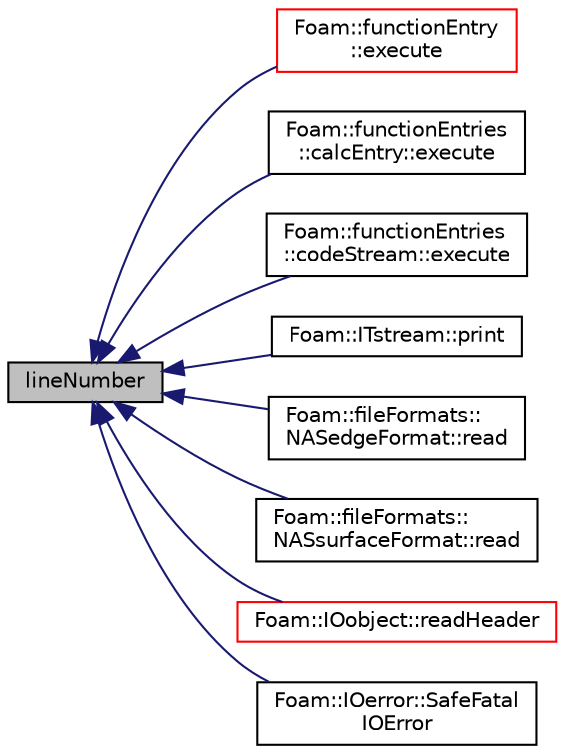 digraph "lineNumber"
{
  bgcolor="transparent";
  edge [fontname="Helvetica",fontsize="10",labelfontname="Helvetica",labelfontsize="10"];
  node [fontname="Helvetica",fontsize="10",shape=record];
  rankdir="LR";
  Node1 [label="lineNumber",height=0.2,width=0.4,color="black", fillcolor="grey75", style="filled", fontcolor="black"];
  Node1 -> Node2 [dir="back",color="midnightblue",fontsize="10",style="solid",fontname="Helvetica"];
  Node2 [label="Foam::functionEntry\l::execute",height=0.2,width=0.4,color="red",URL="$a00858.html#a69734246e20b250d3c8cabe9a484fc55",tooltip="Execute the functionEntry in a sub-dict context. "];
  Node1 -> Node3 [dir="back",color="midnightblue",fontsize="10",style="solid",fontname="Helvetica"];
  Node3 [label="Foam::functionEntries\l::calcEntry::execute",height=0.2,width=0.4,color="black",URL="$a00188.html#a05e7c2e0049c47ef8c3bab8696b6ac1a",tooltip="Execute the functionEntry in a primitiveEntry context. "];
  Node1 -> Node4 [dir="back",color="midnightblue",fontsize="10",style="solid",fontname="Helvetica"];
  Node4 [label="Foam::functionEntries\l::codeStream::execute",height=0.2,width=0.4,color="black",URL="$a00308.html#a05e7c2e0049c47ef8c3bab8696b6ac1a",tooltip="Execute the functionEntry in a primitiveEntry context. "];
  Node1 -> Node5 [dir="back",color="midnightblue",fontsize="10",style="solid",fontname="Helvetica"];
  Node5 [label="Foam::ITstream::print",height=0.2,width=0.4,color="black",URL="$a01207.html#a396408e517abe1f8cae9d2844a18ad1e",tooltip="Print description of IOstream to Ostream. "];
  Node1 -> Node6 [dir="back",color="midnightblue",fontsize="10",style="solid",fontname="Helvetica"];
  Node6 [label="Foam::fileFormats::\lNASedgeFormat::read",height=0.2,width=0.4,color="black",URL="$a01560.html#a464ebd67acbdff0014d4dae69e3ec4be",tooltip="Read from a file. "];
  Node1 -> Node7 [dir="back",color="midnightblue",fontsize="10",style="solid",fontname="Helvetica"];
  Node7 [label="Foam::fileFormats::\lNASsurfaceFormat::read",height=0.2,width=0.4,color="black",URL="$a01561.html#a464ebd67acbdff0014d4dae69e3ec4be",tooltip="Read from a file. "];
  Node1 -> Node8 [dir="back",color="midnightblue",fontsize="10",style="solid",fontname="Helvetica"];
  Node8 [label="Foam::IOobject::readHeader",height=0.2,width=0.4,color="red",URL="$a01170.html#acc5353ca76293212d9dba8a82c0d9a44",tooltip="Read header. "];
  Node1 -> Node9 [dir="back",color="midnightblue",fontsize="10",style="solid",fontname="Helvetica"];
  Node9 [label="Foam::IOerror::SafeFatal\lIOError",height=0.2,width=0.4,color="black",URL="$a01164.html#a2587907b4e929cdc3e1e17ef88318c77",tooltip="Print basic message and exit. Uses cerr if streams not constructed. "];
}
